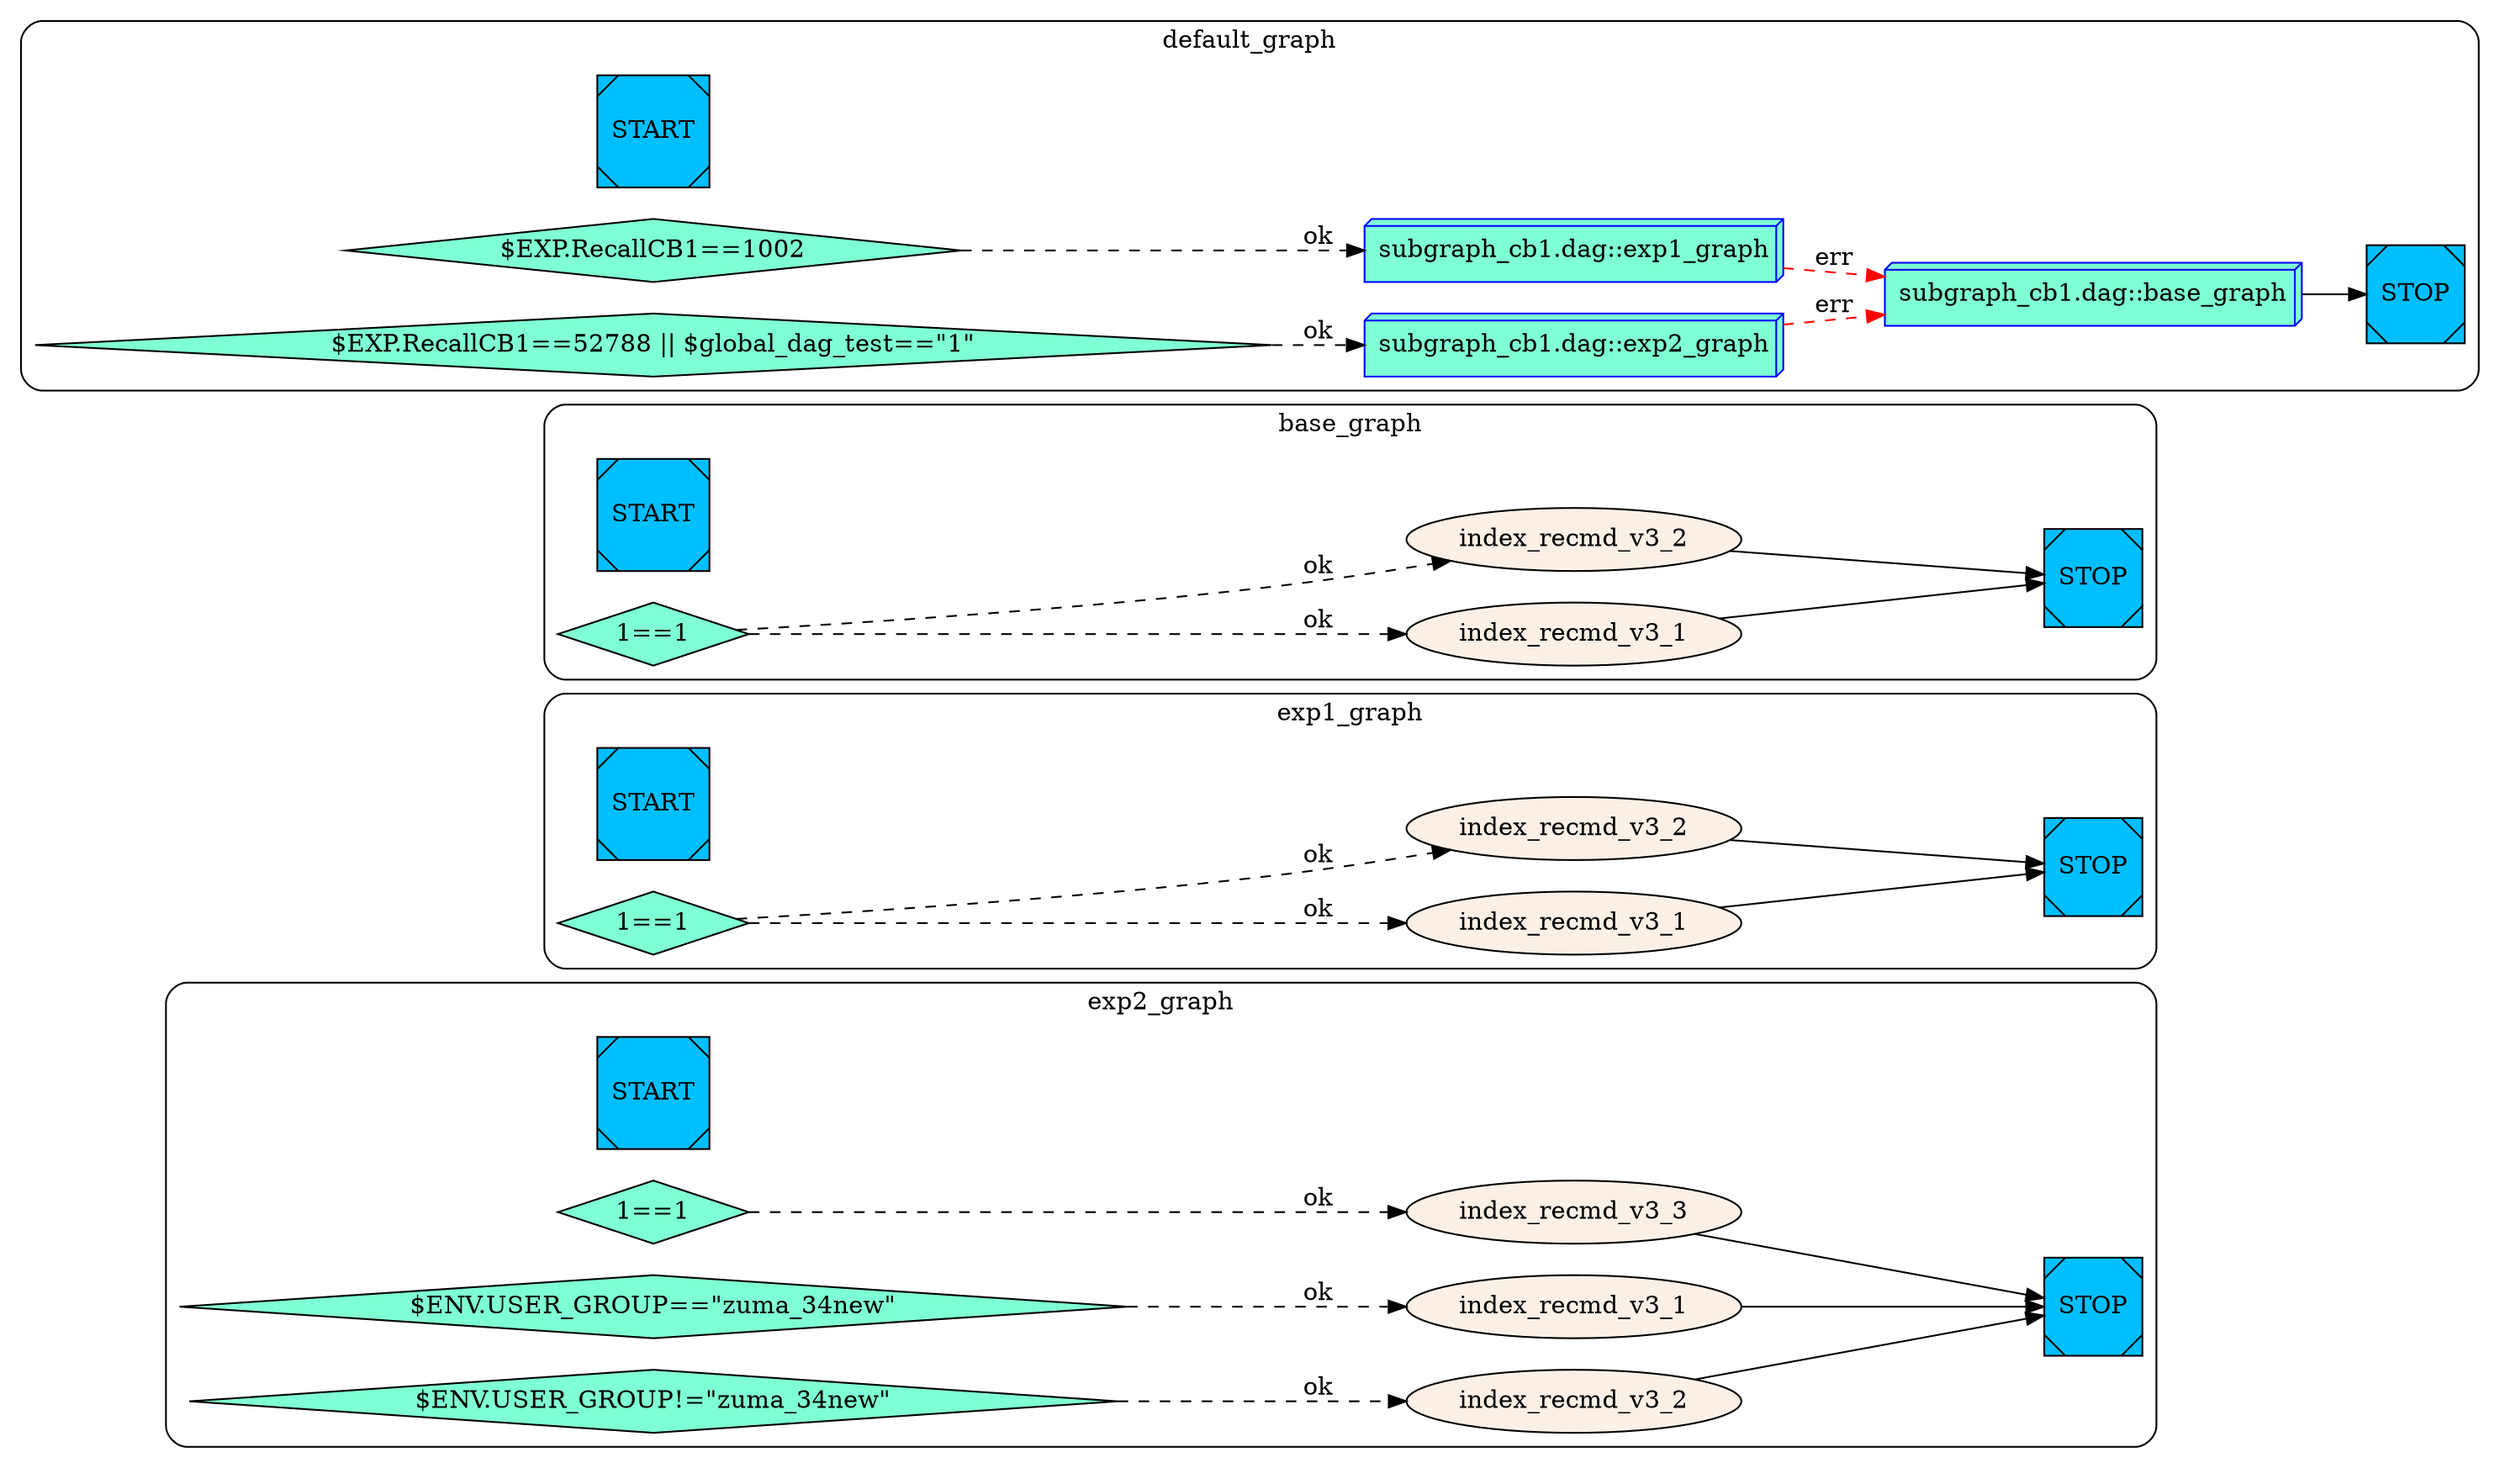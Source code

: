 digraph G {
    rankdir=LR;
  subgraph cluster_exp2_graph{
    style = rounded;
    label = "exp2_graph";
    exp2_graph__START__[color=black fillcolor=deepskyblue style=filled shape=Msquare label="START"];
    exp2_graph__STOP__[color=black fillcolor=deepskyblue style=filled shape=Msquare label="STOP"];
    exp2_graph_exp2_graph_2 [label="1==1" shape=diamond color=black fillcolor=aquamarine style=filled];
    exp2_graph_index_recmd_v3_3 [label="index_recmd_v3_3" color=black fillcolor=linen style=filled];
    exp2_graph_exp2_graph_0 [label="$ENV.USER_GROUP==\"zuma_34new\"" shape=diamond color=black fillcolor=aquamarine style=filled];
    exp2_graph_index_recmd_v3_1 [label="index_recmd_v3_1" color=black fillcolor=linen style=filled];
    exp2_graph_exp2_graph_1 [label="$ENV.USER_GROUP!=\"zuma_34new\"" shape=diamond color=black fillcolor=aquamarine style=filled];
    exp2_graph_index_recmd_v3_2 [label="index_recmd_v3_2" color=black fillcolor=linen style=filled];
    exp2_graph_index_recmd_v3_2 -> exp2_graph__STOP__;
    exp2_graph_exp2_graph_1 -> exp2_graph_index_recmd_v3_2 [style=dashed label="ok"];
    exp2_graph_index_recmd_v3_3 -> exp2_graph__STOP__;
    exp2_graph_exp2_graph_2 -> exp2_graph_index_recmd_v3_3 [style=dashed label="ok"];
    exp2_graph_index_recmd_v3_1 -> exp2_graph__STOP__;
    exp2_graph_exp2_graph_0 -> exp2_graph_index_recmd_v3_1 [style=dashed label="ok"];
};
  subgraph cluster_exp1_graph{
    style = rounded;
    label = "exp1_graph";
    exp1_graph__START__[color=black fillcolor=deepskyblue style=filled shape=Msquare label="START"];
    exp1_graph__STOP__[color=black fillcolor=deepskyblue style=filled shape=Msquare label="STOP"];
    exp1_graph_index_recmd_v3_1 [label="index_recmd_v3_1" color=black fillcolor=linen style=filled];
    exp1_graph_index_recmd_v3_2 [label="index_recmd_v3_2" color=black fillcolor=linen style=filled];
    exp1_graph_exp1_graph_0 [label="1==1" shape=diamond color=black fillcolor=aquamarine style=filled];
    exp1_graph_index_recmd_v3_1 -> exp1_graph__STOP__;
    exp1_graph_exp1_graph_0 -> exp1_graph_index_recmd_v3_1 [style=dashed label="ok"];
    exp1_graph_index_recmd_v3_2 -> exp1_graph__STOP__;
    exp1_graph_exp1_graph_0 -> exp1_graph_index_recmd_v3_2 [style=dashed label="ok"];
};
  subgraph cluster_base_graph{
    style = rounded;
    label = "base_graph";
    base_graph__START__[color=black fillcolor=deepskyblue style=filled shape=Msquare label="START"];
    base_graph__STOP__[color=black fillcolor=deepskyblue style=filled shape=Msquare label="STOP"];
    base_graph_base_graph_0 [label="1==1" shape=diamond color=black fillcolor=aquamarine style=filled];
    base_graph_index_recmd_v3_1 [label="index_recmd_v3_1" color=black fillcolor=linen style=filled];
    base_graph_index_recmd_v3_2 [label="index_recmd_v3_2" color=black fillcolor=linen style=filled];
    base_graph_index_recmd_v3_1 -> base_graph__STOP__;
    base_graph_base_graph_0 -> base_graph_index_recmd_v3_1 [style=dashed label="ok"];
    base_graph_index_recmd_v3_2 -> base_graph__STOP__;
    base_graph_base_graph_0 -> base_graph_index_recmd_v3_2 [style=dashed label="ok"];
};
  subgraph cluster_default_graph{
    style = rounded;
    label = "default_graph";
    default_graph__START__[color=black fillcolor=deepskyblue style=filled shape=Msquare label="START"];
    default_graph__STOP__[color=black fillcolor=deepskyblue style=filled shape=Msquare label="STOP"];
    default_graph_default_graph_0 [label="$EXP.RecallCB1==1002" shape=diamond color=black fillcolor=aquamarine style=filled];
    default_graph_subgraph_invoke_exp1_graph [label="subgraph_cb1.dag::exp1_graph" shape=box3d, color=blue fillcolor=aquamarine style=filled];
    default_graph_default_graph_1 [label="$EXP.RecallCB1==52788 || $global_dag_test==\"1\"" shape=diamond color=black fillcolor=aquamarine style=filled];
    default_graph_subgraph_invoke_base_exp_graph [label="subgraph_cb1.dag::exp2_graph" shape=box3d, color=blue fillcolor=aquamarine style=filled];
    default_graph_subgraph_invoke_base_graph [label="subgraph_cb1.dag::base_graph" shape=box3d, color=blue fillcolor=aquamarine style=filled];
    default_graph_default_graph_0 -> default_graph_subgraph_invoke_exp1_graph [style=dashed label="ok"];
    default_graph_default_graph_1 -> default_graph_subgraph_invoke_base_exp_graph [style=dashed label="ok"];
    default_graph_subgraph_invoke_base_graph -> default_graph__STOP__;
    default_graph_subgraph_invoke_exp1_graph -> default_graph_subgraph_invoke_base_graph [style=dashed color=red label="err"];
    default_graph_subgraph_invoke_base_exp_graph -> default_graph_subgraph_invoke_base_graph [style=dashed color=red label="err"];
};
}

